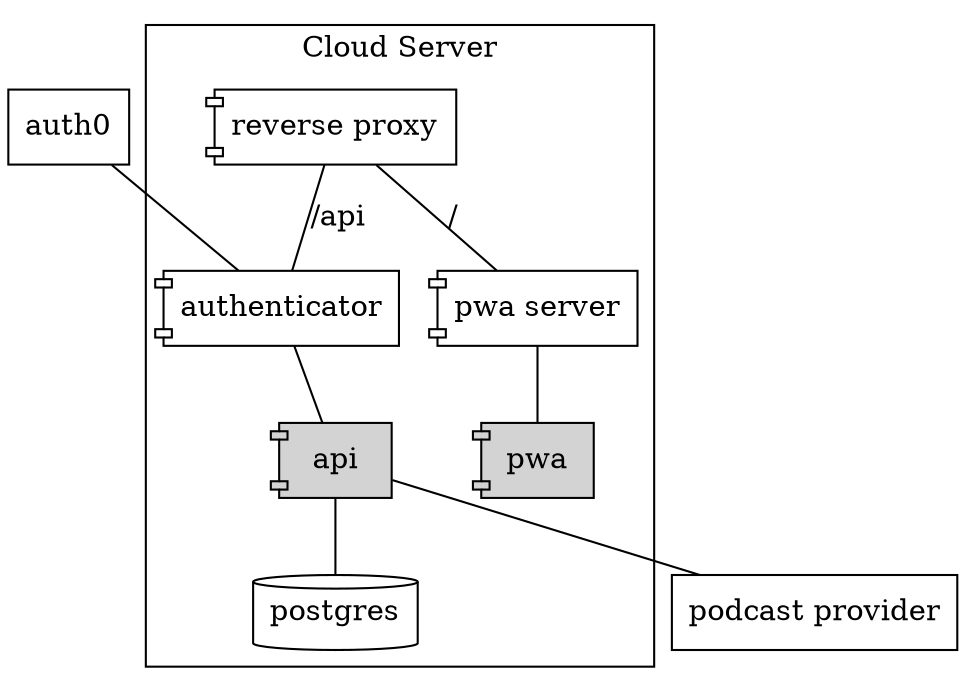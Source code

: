 graph components {

  auth0 [shape=box];

  subgraph cluster_cloud {
    label="Cloud Server";
    proxy [label="reverse proxy", shape=component];
    auth [label="authenticator", shape=component];
    pwa_server [label="pwa server", shape=component];
    pwa [shape=component, fillcolor=lightgrey, style=filled];
    api [shape=component, fillcolor=lightgrey, style=filled];
    postgres [shape=cylinder];
  }

  provider [label="podcast provider", shape=box];

  proxy -- auth [label="/api"];
  auth -- api;
  api -- postgres;
  proxy -- pwa_server [label="/"];
  pwa_server -- pwa;
  auth0 -- auth;
  api -- provider;
}
